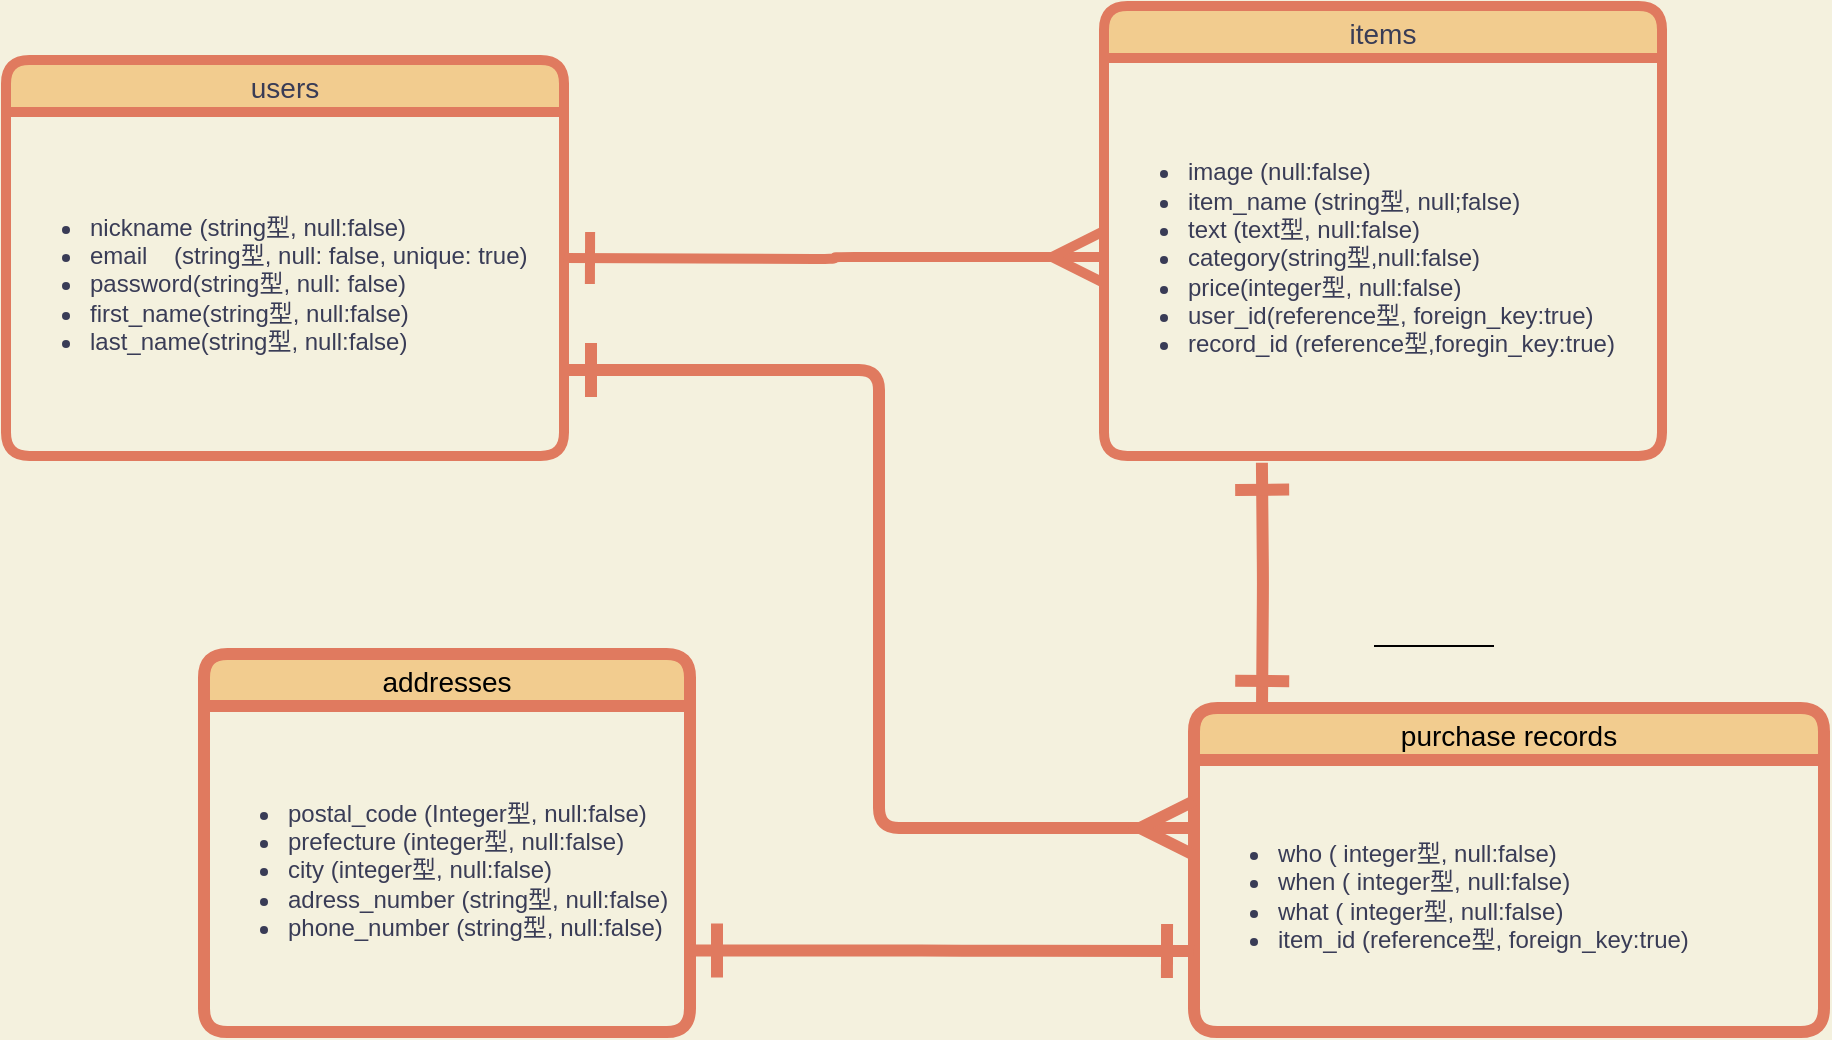 <mxfile version="13.6.5">
    <diagram id="hMNGM9ZGqN5iMCbjJOES" name="ページ1">
        <mxGraphModel dx="804" dy="987" grid="1" gridSize="9" guides="1" tooltips="1" connect="1" arrows="1" fold="1" page="0" pageScale="1" pageWidth="827" pageHeight="1169" background="#F4F1DE" math="0" shadow="0">
            <root>
                <mxCell id="0"/>
                <mxCell id="1" parent="0"/>
                <mxCell id="15" value="users" style="swimlane;fontStyle=0;childLayout=stackLayout;horizontal=1;startSize=26;horizontalStack=0;resizeParent=1;resizeParentMax=0;resizeLast=0;collapsible=1;marginBottom=0;align=center;fontSize=14;fillColor=#F2CC8F;strokeColor=#E07A5F;fontColor=#393C56;strokeWidth=5;rounded=1;verticalAlign=middle;" vertex="1" parent="1">
                    <mxGeometry x="-45" width="279" height="198" as="geometry"/>
                </mxCell>
                <mxCell id="19" value="&lt;ul&gt;&lt;li&gt;nickname (string型, null:false)&lt;/li&gt;&lt;li&gt;email&amp;nbsp; &amp;nbsp; (string型, null: false, unique: true)&lt;/li&gt;&lt;li&gt;password(string型, null: false)&lt;/li&gt;&lt;li&gt;first_name(string型, null:false)&lt;/li&gt;&lt;li&gt;last_name(string型, null:false)&lt;/li&gt;&lt;/ul&gt;" style="text;strokeColor=none;fillColor=none;html=1;whiteSpace=wrap;verticalAlign=middle;overflow=hidden;fontColor=#393C56;strokeWidth=5;rounded=1;horizontal=1;" vertex="1" parent="15">
                    <mxGeometry y="26" width="279" height="172" as="geometry"/>
                </mxCell>
                <mxCell id="25" style="edgeStyle=orthogonalEdgeStyle;orthogonalLoop=1;jettySize=auto;html=1;strokeColor=#E07A5F;fontColor=#393C56;strokeWidth=5;endArrow=ERmany;endFill=0;startSize=20;endSize=20;labelBackgroundColor=#F4F1DE;verticalAlign=middle;horizontal=1;startArrow=ERone;startFill=0;entryX=0;entryY=0.5;entryDx=0;entryDy=0;" edge="1" parent="1" target="24">
                    <mxGeometry relative="1" as="geometry">
                        <mxPoint x="234" y="99" as="sourcePoint"/>
                        <mxPoint x="495" y="99" as="targetPoint"/>
                    </mxGeometry>
                </mxCell>
                <mxCell id="42" style="edgeStyle=orthogonalEdgeStyle;rounded=1;orthogonalLoop=1;jettySize=auto;html=1;entryX=0.283;entryY=1.017;entryDx=0;entryDy=0;entryPerimeter=0;strokeColor=#E07A5F;fillColor=#F2CC8F;fontColor=#000000;endArrow=ERone;endFill=0;strokeWidth=6;endSize=20;startArrow=ERone;startFill=0;startSize=20;" edge="1" parent="1" target="24">
                    <mxGeometry relative="1" as="geometry">
                        <mxPoint x="583" y="324" as="sourcePoint"/>
                    </mxGeometry>
                </mxCell>
                <mxCell id="20" value="items" style="swimlane;fontStyle=0;childLayout=stackLayout;horizontal=1;startSize=26;horizontalStack=0;resizeParent=1;resizeParentMax=0;resizeLast=0;collapsible=1;marginBottom=0;align=center;fontSize=14;fillColor=#F2CC8F;strokeColor=#E07A5F;fontColor=#393C56;strokeWidth=5;rounded=1;verticalAlign=middle;" vertex="1" parent="1">
                    <mxGeometry x="504" y="-27" width="279" height="225" as="geometry"/>
                </mxCell>
                <mxCell id="24" value="&lt;ul&gt;&lt;li&gt;image (null:false)&lt;/li&gt;&lt;li&gt;item_name (string型, null;false)&lt;/li&gt;&lt;li&gt;text (text型, null:false)&lt;/li&gt;&lt;li&gt;category(string型,null:false)&lt;/li&gt;&lt;li&gt;price(integer型, null:false)&lt;/li&gt;&lt;li&gt;user_id(reference型, foreign_key:true)&lt;/li&gt;&lt;li&gt;record_id (reference型,foregin_key:true)&lt;/li&gt;&lt;/ul&gt;" style="text;strokeColor=none;fillColor=none;html=1;whiteSpace=wrap;verticalAlign=middle;overflow=hidden;fontColor=#393C56;strokeWidth=5;rounded=1;horizontal=1;" vertex="1" parent="20">
                    <mxGeometry y="26" width="279" height="199" as="geometry"/>
                </mxCell>
                <mxCell id="31" value="purchase records" style="swimlane;fontStyle=0;childLayout=stackLayout;horizontal=1;startSize=26;horizontalStack=0;resizeParent=1;resizeParentMax=0;resizeLast=0;collapsible=1;marginBottom=0;align=center;fontSize=14;rounded=1;strokeColor=#E07A5F;fillColor=#F2CC8F;strokeWidth=6;fontColor=#000000;verticalAlign=middle;" vertex="1" parent="1">
                    <mxGeometry x="549" y="324" width="315" height="162" as="geometry"/>
                </mxCell>
                <mxCell id="35" value="&lt;ul&gt;&lt;li&gt;who ( integer型, null:false)&lt;/li&gt;&lt;li&gt;when ( integer型, null:false)&lt;/li&gt;&lt;li&gt;what ( integer型, null:false)&lt;/li&gt;&lt;li&gt;item_id (reference型, foreign_key:true)&lt;/li&gt;&lt;/ul&gt;" style="text;strokeColor=none;fillColor=none;html=1;whiteSpace=wrap;verticalAlign=middle;overflow=hidden;rounded=1;fontColor=#393C56;strokeWidth=6;horizontal=1;" vertex="1" parent="31">
                    <mxGeometry y="26" width="315" height="136" as="geometry"/>
                </mxCell>
                <mxCell id="52" value="" style="line;strokeWidth=1;rotatable=0;dashed=0;labelPosition=right;align=left;verticalAlign=middle;spacingTop=0;spacingLeft=6;points=[];portConstraint=eastwest;rounded=1;fillColor=#F2CC8F;fontColor=#000000;" vertex="1" parent="1">
                    <mxGeometry x="639" y="288" width="60" height="10" as="geometry"/>
                </mxCell>
                <mxCell id="27" value="addresses" style="swimlane;fontStyle=0;childLayout=stackLayout;horizontal=1;startSize=26;horizontalStack=0;resizeParent=1;resizeParentMax=0;resizeLast=0;collapsible=1;marginBottom=0;align=center;fontSize=14;rounded=1;strokeColor=#E07A5F;fillColor=#F2CC8F;strokeWidth=6;fontColor=#000000;verticalAlign=middle;" vertex="1" parent="1">
                    <mxGeometry x="54" y="297" width="243" height="189" as="geometry"/>
                </mxCell>
                <mxCell id="36" value="&lt;ul&gt;&lt;li&gt;postal_code (Integer型, null:false)&lt;/li&gt;&lt;li&gt;prefecture (integer型, null:false)&lt;/li&gt;&lt;li&gt;city (integer型, null:false)&lt;/li&gt;&lt;li&gt;adress_number (string型, null:false)&lt;/li&gt;&lt;li&gt;phone_number (string型, null:false)&lt;/li&gt;&lt;/ul&gt;" style="text;strokeColor=none;fillColor=none;html=1;whiteSpace=wrap;verticalAlign=middle;overflow=hidden;rounded=1;fontColor=#393C56;strokeWidth=6;horizontal=1;" vertex="1" parent="27">
                    <mxGeometry y="26" width="243" height="163" as="geometry"/>
                </mxCell>
                <mxCell id="57" style="edgeStyle=orthogonalEdgeStyle;rounded=1;orthogonalLoop=1;jettySize=auto;html=1;exitX=1;exitY=0.75;exitDx=0;exitDy=0;entryX=0;entryY=0.75;entryDx=0;entryDy=0;startArrow=ERone;startFill=0;startSize=20;endArrow=ERone;endFill=0;endSize=20;strokeColor=#E07A5F;strokeWidth=6;fillColor=#F2CC8F;fontColor=#000000;" edge="1" parent="1" source="36" target="31">
                    <mxGeometry relative="1" as="geometry"/>
                </mxCell>
                <mxCell id="58" style="edgeStyle=orthogonalEdgeStyle;rounded=1;orthogonalLoop=1;jettySize=auto;html=1;exitX=1;exitY=0.75;exitDx=0;exitDy=0;entryX=0;entryY=0.25;entryDx=0;entryDy=0;startArrow=ERone;startFill=0;startSize=20;endArrow=ERmany;endFill=0;endSize=20;strokeColor=#E07A5F;strokeWidth=6;fillColor=#F2CC8F;fontColor=#000000;" edge="1" parent="1" source="19" target="35">
                    <mxGeometry relative="1" as="geometry"/>
                </mxCell>
            </root>
        </mxGraphModel>
    </diagram>
</mxfile>
